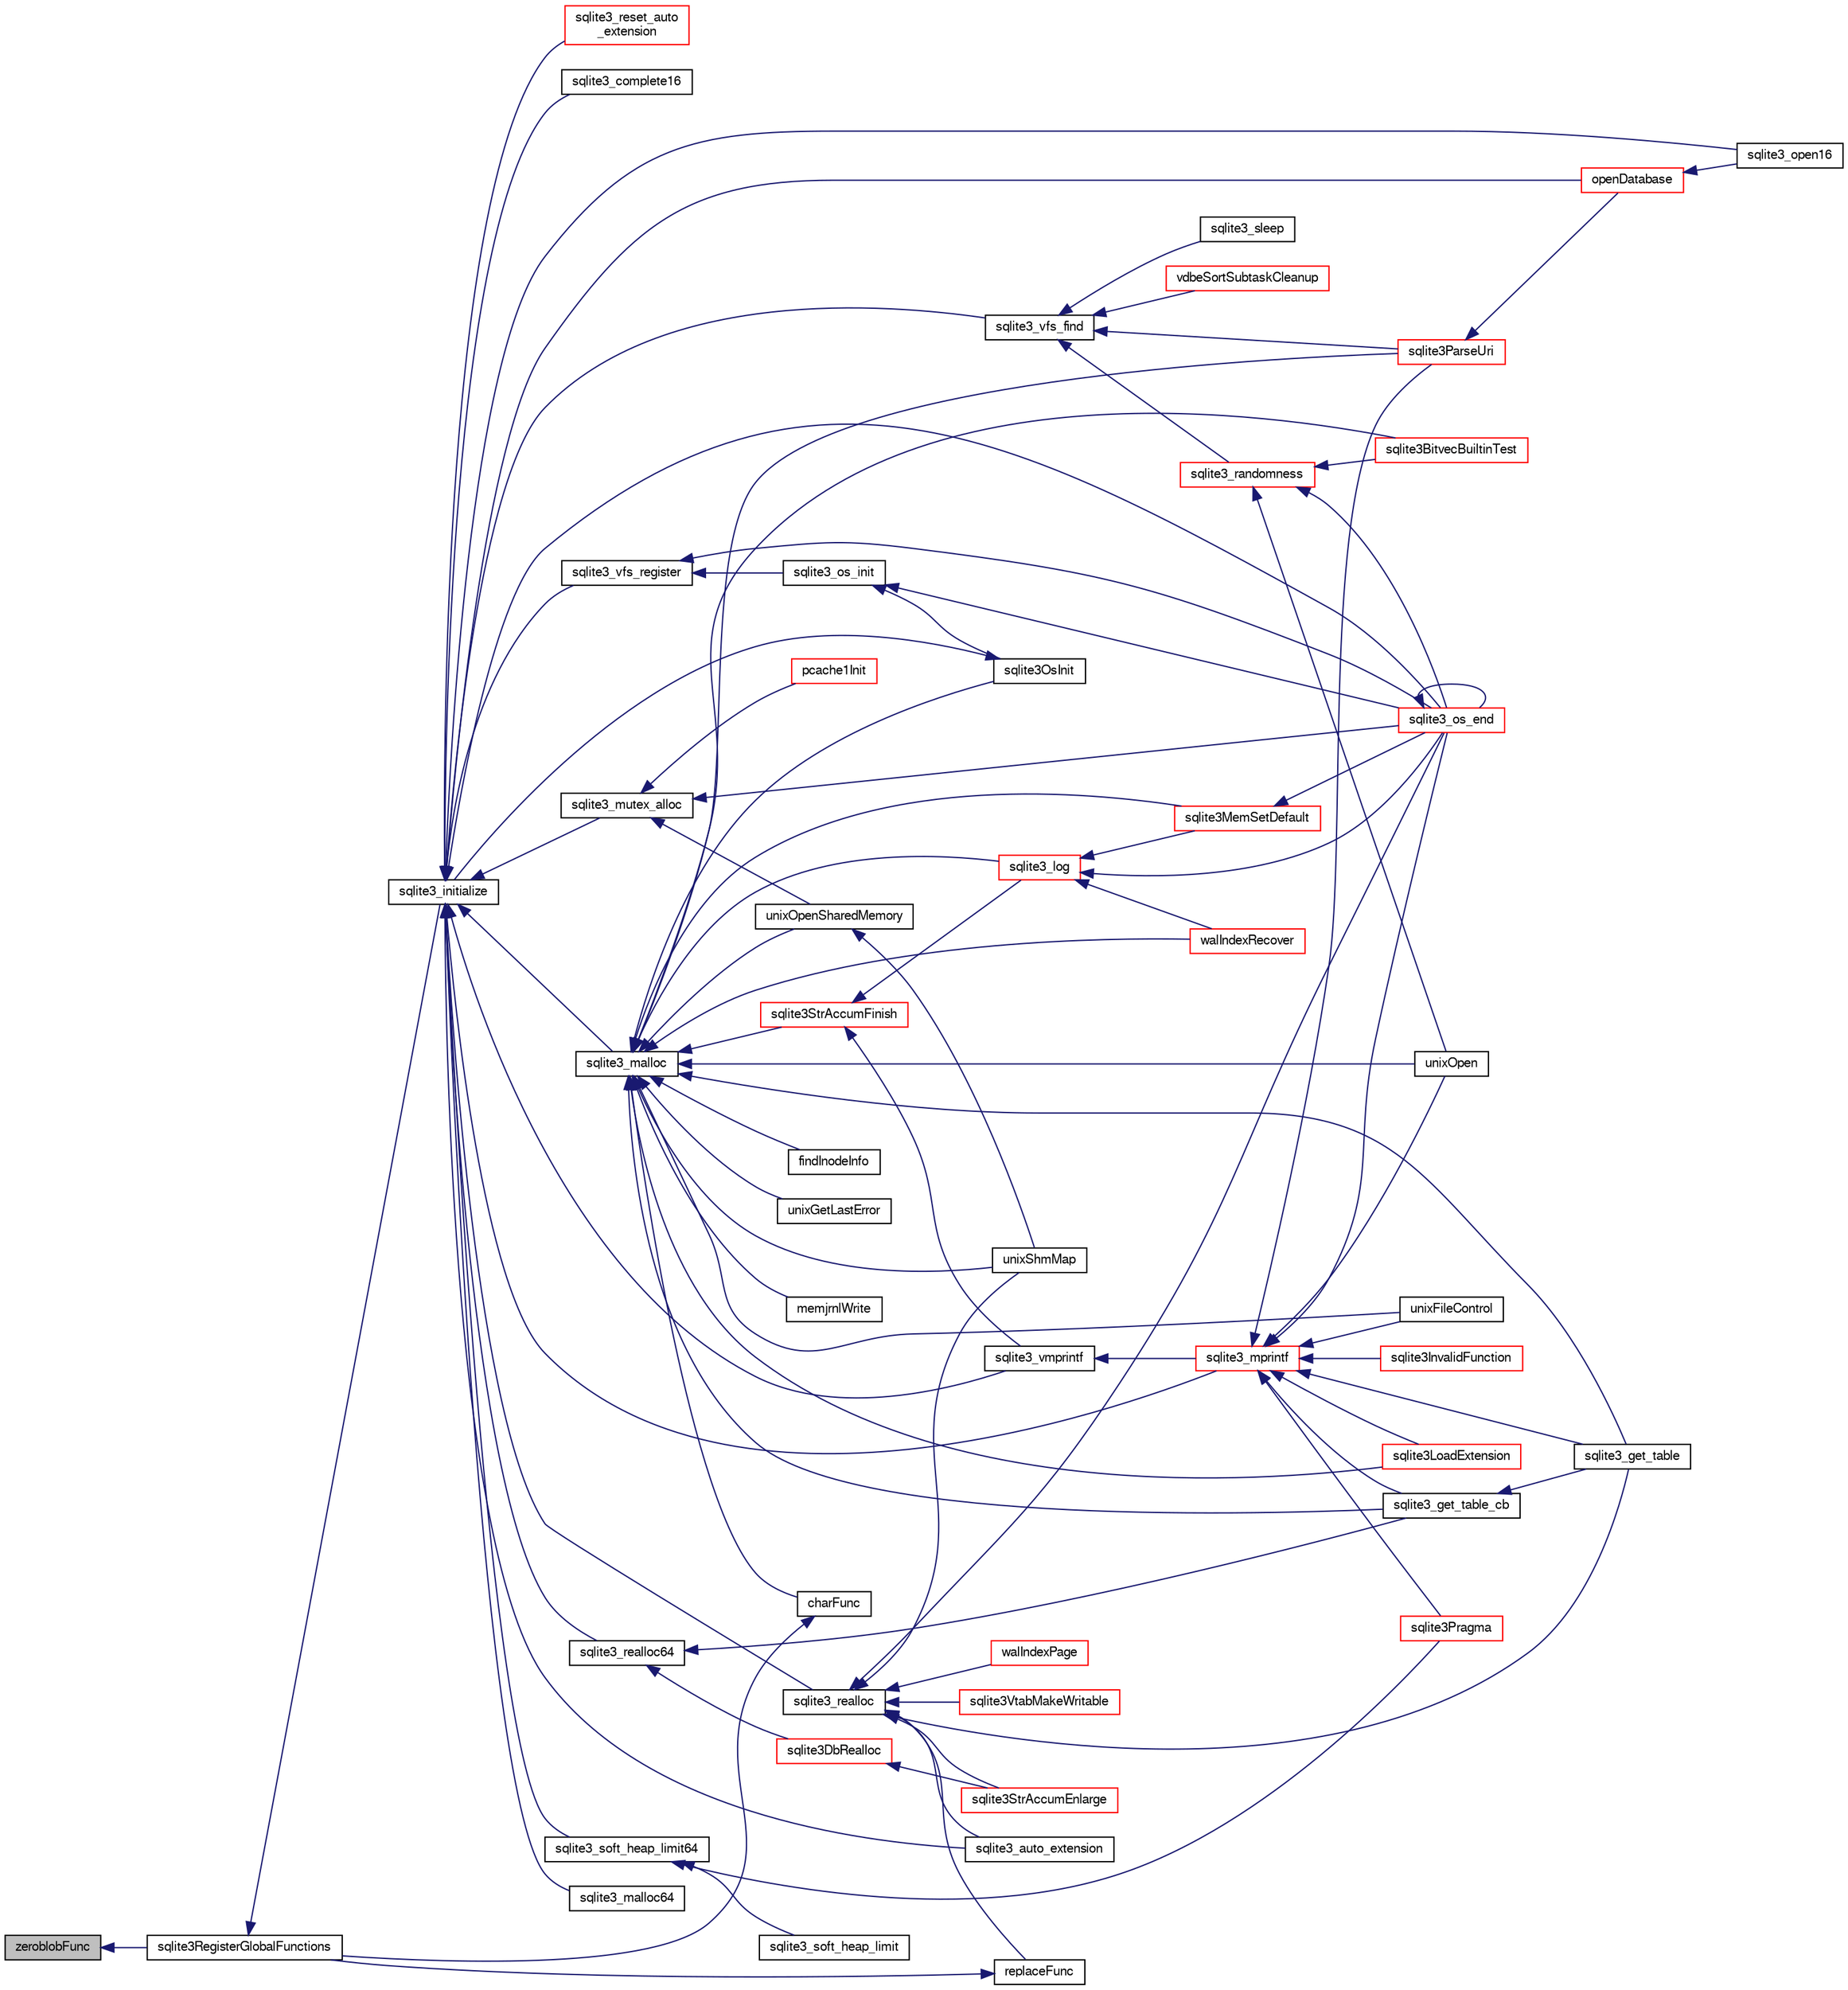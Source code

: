 digraph "zeroblobFunc"
{
  edge [fontname="FreeSans",fontsize="10",labelfontname="FreeSans",labelfontsize="10"];
  node [fontname="FreeSans",fontsize="10",shape=record];
  rankdir="LR";
  Node934270 [label="zeroblobFunc",height=0.2,width=0.4,color="black", fillcolor="grey75", style="filled", fontcolor="black"];
  Node934270 -> Node934271 [dir="back",color="midnightblue",fontsize="10",style="solid",fontname="FreeSans"];
  Node934271 [label="sqlite3RegisterGlobalFunctions",height=0.2,width=0.4,color="black", fillcolor="white", style="filled",URL="$sqlite3_8c.html#a9f75bd111010f29e1b8d74344473c4ec"];
  Node934271 -> Node934272 [dir="back",color="midnightblue",fontsize="10",style="solid",fontname="FreeSans"];
  Node934272 [label="sqlite3_initialize",height=0.2,width=0.4,color="black", fillcolor="white", style="filled",URL="$sqlite3_8h.html#ab0c0ee2d5d4cf8b28e9572296a8861df"];
  Node934272 -> Node934273 [dir="back",color="midnightblue",fontsize="10",style="solid",fontname="FreeSans"];
  Node934273 [label="sqlite3_vfs_find",height=0.2,width=0.4,color="black", fillcolor="white", style="filled",URL="$sqlite3_8h.html#ac201a26de3dfa1d6deb8069eb8d95627"];
  Node934273 -> Node934274 [dir="back",color="midnightblue",fontsize="10",style="solid",fontname="FreeSans"];
  Node934274 [label="sqlite3_randomness",height=0.2,width=0.4,color="red", fillcolor="white", style="filled",URL="$sqlite3_8h.html#aa452ad88657d4606e137b09c4e9315c7"];
  Node934274 -> Node934278 [dir="back",color="midnightblue",fontsize="10",style="solid",fontname="FreeSans"];
  Node934278 [label="unixOpen",height=0.2,width=0.4,color="black", fillcolor="white", style="filled",URL="$sqlite3_8c.html#a8ed5efc47b6e14f7805cd1bb9b215775"];
  Node934274 -> Node934279 [dir="back",color="midnightblue",fontsize="10",style="solid",fontname="FreeSans"];
  Node934279 [label="sqlite3_os_end",height=0.2,width=0.4,color="red", fillcolor="white", style="filled",URL="$sqlite3_8h.html#a2288c95881ecca13d994e42b6a958906"];
  Node934279 -> Node934279 [dir="back",color="midnightblue",fontsize="10",style="solid",fontname="FreeSans"];
  Node934274 -> Node934281 [dir="back",color="midnightblue",fontsize="10",style="solid",fontname="FreeSans"];
  Node934281 [label="sqlite3BitvecBuiltinTest",height=0.2,width=0.4,color="red", fillcolor="white", style="filled",URL="$sqlite3_8c.html#a9b4e3e921ce1ede6f10a9106c034ff9b"];
  Node934273 -> Node934677 [dir="back",color="midnightblue",fontsize="10",style="solid",fontname="FreeSans"];
  Node934677 [label="vdbeSortSubtaskCleanup",height=0.2,width=0.4,color="red", fillcolor="white", style="filled",URL="$sqlite3_8c.html#abc8ce4c3ef58cc10f5b27642aab32b30"];
  Node934273 -> Node934680 [dir="back",color="midnightblue",fontsize="10",style="solid",fontname="FreeSans"];
  Node934680 [label="sqlite3ParseUri",height=0.2,width=0.4,color="red", fillcolor="white", style="filled",URL="$sqlite3_8c.html#aaa912f29a67460d8b2186c97056e8767"];
  Node934680 -> Node934523 [dir="back",color="midnightblue",fontsize="10",style="solid",fontname="FreeSans"];
  Node934523 [label="openDatabase",height=0.2,width=0.4,color="red", fillcolor="white", style="filled",URL="$sqlite3_8c.html#a6a9c3bc3a64234e863413f41db473758"];
  Node934523 -> Node934526 [dir="back",color="midnightblue",fontsize="10",style="solid",fontname="FreeSans"];
  Node934526 [label="sqlite3_open16",height=0.2,width=0.4,color="black", fillcolor="white", style="filled",URL="$sqlite3_8h.html#adbc401bb96713f32e553db32f6f3ca33"];
  Node934273 -> Node934681 [dir="back",color="midnightblue",fontsize="10",style="solid",fontname="FreeSans"];
  Node934681 [label="sqlite3_sleep",height=0.2,width=0.4,color="black", fillcolor="white", style="filled",URL="$sqlite3_8h.html#ad0c133ddbbecb6433f3c6ebef8966efa"];
  Node934272 -> Node934682 [dir="back",color="midnightblue",fontsize="10",style="solid",fontname="FreeSans"];
  Node934682 [label="sqlite3_vfs_register",height=0.2,width=0.4,color="black", fillcolor="white", style="filled",URL="$sqlite3_8h.html#a7184b289ccd4c4c7200589137d88c4ae"];
  Node934682 -> Node934683 [dir="back",color="midnightblue",fontsize="10",style="solid",fontname="FreeSans"];
  Node934683 [label="sqlite3_os_init",height=0.2,width=0.4,color="black", fillcolor="white", style="filled",URL="$sqlite3_8h.html#acebc2290d00a32d3afe2361f2979038b"];
  Node934683 -> Node934684 [dir="back",color="midnightblue",fontsize="10",style="solid",fontname="FreeSans"];
  Node934684 [label="sqlite3OsInit",height=0.2,width=0.4,color="black", fillcolor="white", style="filled",URL="$sqlite3_8c.html#afeaa886fe1ca086a30fd278b1d069762"];
  Node934684 -> Node934272 [dir="back",color="midnightblue",fontsize="10",style="solid",fontname="FreeSans"];
  Node934683 -> Node934279 [dir="back",color="midnightblue",fontsize="10",style="solid",fontname="FreeSans"];
  Node934682 -> Node934279 [dir="back",color="midnightblue",fontsize="10",style="solid",fontname="FreeSans"];
  Node934272 -> Node934685 [dir="back",color="midnightblue",fontsize="10",style="solid",fontname="FreeSans"];
  Node934685 [label="sqlite3_mutex_alloc",height=0.2,width=0.4,color="black", fillcolor="white", style="filled",URL="$sqlite3_8h.html#aa3f89418cd18e99596435c958b29b650"];
  Node934685 -> Node934686 [dir="back",color="midnightblue",fontsize="10",style="solid",fontname="FreeSans"];
  Node934686 [label="unixOpenSharedMemory",height=0.2,width=0.4,color="black", fillcolor="white", style="filled",URL="$sqlite3_8c.html#a30775afa2e08ca6ddc7853326afed7c7"];
  Node934686 -> Node934687 [dir="back",color="midnightblue",fontsize="10",style="solid",fontname="FreeSans"];
  Node934687 [label="unixShmMap",height=0.2,width=0.4,color="black", fillcolor="white", style="filled",URL="$sqlite3_8c.html#aeaa77f0ab08a4f4ee5f86e8c9727e974"];
  Node934685 -> Node934279 [dir="back",color="midnightblue",fontsize="10",style="solid",fontname="FreeSans"];
  Node934685 -> Node934688 [dir="back",color="midnightblue",fontsize="10",style="solid",fontname="FreeSans"];
  Node934688 [label="pcache1Init",height=0.2,width=0.4,color="red", fillcolor="white", style="filled",URL="$sqlite3_8c.html#a05e9c1daf3dd812db1d769b69b20e069"];
  Node934272 -> Node934758 [dir="back",color="midnightblue",fontsize="10",style="solid",fontname="FreeSans"];
  Node934758 [label="sqlite3_soft_heap_limit64",height=0.2,width=0.4,color="black", fillcolor="white", style="filled",URL="$sqlite3_8h.html#ab37b3a4d1652e3acb2c43d1252e6b852"];
  Node934758 -> Node934759 [dir="back",color="midnightblue",fontsize="10",style="solid",fontname="FreeSans"];
  Node934759 [label="sqlite3_soft_heap_limit",height=0.2,width=0.4,color="black", fillcolor="white", style="filled",URL="$sqlite3_8h.html#a18c3472581de3072201723e798524fdc"];
  Node934758 -> Node934366 [dir="back",color="midnightblue",fontsize="10",style="solid",fontname="FreeSans"];
  Node934366 [label="sqlite3Pragma",height=0.2,width=0.4,color="red", fillcolor="white", style="filled",URL="$sqlite3_8c.html#a111391370f58f8e6a6eca51fd34d62ed"];
  Node934272 -> Node934760 [dir="back",color="midnightblue",fontsize="10",style="solid",fontname="FreeSans"];
  Node934760 [label="sqlite3_malloc",height=0.2,width=0.4,color="black", fillcolor="white", style="filled",URL="$sqlite3_8h.html#a510e31845345737f17d86ce0b2328356"];
  Node934760 -> Node934684 [dir="back",color="midnightblue",fontsize="10",style="solid",fontname="FreeSans"];
  Node934760 -> Node934756 [dir="back",color="midnightblue",fontsize="10",style="solid",fontname="FreeSans"];
  Node934756 [label="sqlite3MemSetDefault",height=0.2,width=0.4,color="red", fillcolor="white", style="filled",URL="$sqlite3_8c.html#a162fbfd727e92c5f8f72625b5ff62549"];
  Node934756 -> Node934279 [dir="back",color="midnightblue",fontsize="10",style="solid",fontname="FreeSans"];
  Node934760 -> Node934761 [dir="back",color="midnightblue",fontsize="10",style="solid",fontname="FreeSans"];
  Node934761 [label="sqlite3StrAccumFinish",height=0.2,width=0.4,color="red", fillcolor="white", style="filled",URL="$sqlite3_8c.html#adb7f26b10ac1b847db6f000ef4c2e2ba"];
  Node934761 -> Node934835 [dir="back",color="midnightblue",fontsize="10",style="solid",fontname="FreeSans"];
  Node934835 [label="sqlite3_vmprintf",height=0.2,width=0.4,color="black", fillcolor="white", style="filled",URL="$sqlite3_8h.html#ac240de67ddf003828f16a6d9dd3fa3ca"];
  Node934835 -> Node934836 [dir="back",color="midnightblue",fontsize="10",style="solid",fontname="FreeSans"];
  Node934836 [label="sqlite3_mprintf",height=0.2,width=0.4,color="red", fillcolor="white", style="filled",URL="$sqlite3_8h.html#a9533933e57f7ccbb48c32041ce3a8862"];
  Node934836 -> Node934277 [dir="back",color="midnightblue",fontsize="10",style="solid",fontname="FreeSans"];
  Node934277 [label="unixFileControl",height=0.2,width=0.4,color="black", fillcolor="white", style="filled",URL="$sqlite3_8c.html#ad71f213fa385cc58f307cefd953c03ae"];
  Node934836 -> Node934278 [dir="back",color="midnightblue",fontsize="10",style="solid",fontname="FreeSans"];
  Node934836 -> Node934279 [dir="back",color="midnightblue",fontsize="10",style="solid",fontname="FreeSans"];
  Node934836 -> Node934837 [dir="back",color="midnightblue",fontsize="10",style="solid",fontname="FreeSans"];
  Node934837 [label="sqlite3InvalidFunction",height=0.2,width=0.4,color="red", fillcolor="white", style="filled",URL="$sqlite3_8c.html#af6025be1f4733eabe60702a187c97da9"];
  Node934836 -> Node934839 [dir="back",color="midnightblue",fontsize="10",style="solid",fontname="FreeSans"];
  Node934839 [label="sqlite3LoadExtension",height=0.2,width=0.4,color="red", fillcolor="white", style="filled",URL="$sqlite3_8c.html#a3b46232455de4779a67c63b2c9004245"];
  Node934836 -> Node934366 [dir="back",color="midnightblue",fontsize="10",style="solid",fontname="FreeSans"];
  Node934836 -> Node934842 [dir="back",color="midnightblue",fontsize="10",style="solid",fontname="FreeSans"];
  Node934842 [label="sqlite3_get_table_cb",height=0.2,width=0.4,color="black", fillcolor="white", style="filled",URL="$sqlite3_8c.html#a1dbaba1b543953c0dade97357c5866b1"];
  Node934842 -> Node934482 [dir="back",color="midnightblue",fontsize="10",style="solid",fontname="FreeSans"];
  Node934482 [label="sqlite3_get_table",height=0.2,width=0.4,color="black", fillcolor="white", style="filled",URL="$sqlite3_8h.html#a5effeac4e12df57beaa35c5be1f61579"];
  Node934836 -> Node934482 [dir="back",color="midnightblue",fontsize="10",style="solid",fontname="FreeSans"];
  Node934836 -> Node934680 [dir="back",color="midnightblue",fontsize="10",style="solid",fontname="FreeSans"];
  Node934761 -> Node934946 [dir="back",color="midnightblue",fontsize="10",style="solid",fontname="FreeSans"];
  Node934946 [label="sqlite3_log",height=0.2,width=0.4,color="red", fillcolor="white", style="filled",URL="$sqlite3_8h.html#a298c9699bf9c143662c6b1fec4b2dc3b"];
  Node934946 -> Node934756 [dir="back",color="midnightblue",fontsize="10",style="solid",fontname="FreeSans"];
  Node934946 -> Node934279 [dir="back",color="midnightblue",fontsize="10",style="solid",fontname="FreeSans"];
  Node934946 -> Node934874 [dir="back",color="midnightblue",fontsize="10",style="solid",fontname="FreeSans"];
  Node934874 [label="walIndexRecover",height=0.2,width=0.4,color="red", fillcolor="white", style="filled",URL="$sqlite3_8c.html#ab4ee99f3710323acbeb6c495dd18d205"];
  Node934760 -> Node934946 [dir="back",color="midnightblue",fontsize="10",style="solid",fontname="FreeSans"];
  Node934760 -> Node935025 [dir="back",color="midnightblue",fontsize="10",style="solid",fontname="FreeSans"];
  Node935025 [label="findInodeInfo",height=0.2,width=0.4,color="black", fillcolor="white", style="filled",URL="$sqlite3_8c.html#ac92c39062e69a79c4a62dfd55242c782"];
  Node934760 -> Node934277 [dir="back",color="midnightblue",fontsize="10",style="solid",fontname="FreeSans"];
  Node934760 -> Node934686 [dir="back",color="midnightblue",fontsize="10",style="solid",fontname="FreeSans"];
  Node934760 -> Node934687 [dir="back",color="midnightblue",fontsize="10",style="solid",fontname="FreeSans"];
  Node934760 -> Node934278 [dir="back",color="midnightblue",fontsize="10",style="solid",fontname="FreeSans"];
  Node934760 -> Node934857 [dir="back",color="midnightblue",fontsize="10",style="solid",fontname="FreeSans"];
  Node934857 [label="unixGetLastError",height=0.2,width=0.4,color="black", fillcolor="white", style="filled",URL="$sqlite3_8c.html#aed1e42f49d74b419c3c85b559dd61240"];
  Node934760 -> Node934281 [dir="back",color="midnightblue",fontsize="10",style="solid",fontname="FreeSans"];
  Node934760 -> Node934874 [dir="back",color="midnightblue",fontsize="10",style="solid",fontname="FreeSans"];
  Node934760 -> Node935026 [dir="back",color="midnightblue",fontsize="10",style="solid",fontname="FreeSans"];
  Node935026 [label="memjrnlWrite",height=0.2,width=0.4,color="black", fillcolor="white", style="filled",URL="$sqlite3_8c.html#af8bd7d5d7eafce5542f8de300a120c47"];
  Node934760 -> Node935027 [dir="back",color="midnightblue",fontsize="10",style="solid",fontname="FreeSans"];
  Node935027 [label="charFunc",height=0.2,width=0.4,color="black", fillcolor="white", style="filled",URL="$sqlite3_8c.html#ab9b72ce47fcea3c3b92e816435a0fd91"];
  Node935027 -> Node934271 [dir="back",color="midnightblue",fontsize="10",style="solid",fontname="FreeSans"];
  Node934760 -> Node934839 [dir="back",color="midnightblue",fontsize="10",style="solid",fontname="FreeSans"];
  Node934760 -> Node934842 [dir="back",color="midnightblue",fontsize="10",style="solid",fontname="FreeSans"];
  Node934760 -> Node934482 [dir="back",color="midnightblue",fontsize="10",style="solid",fontname="FreeSans"];
  Node934760 -> Node934680 [dir="back",color="midnightblue",fontsize="10",style="solid",fontname="FreeSans"];
  Node934272 -> Node935028 [dir="back",color="midnightblue",fontsize="10",style="solid",fontname="FreeSans"];
  Node935028 [label="sqlite3_malloc64",height=0.2,width=0.4,color="black", fillcolor="white", style="filled",URL="$sqlite3_8h.html#a12b7ee85e539ea28c130c5c75b96a82a"];
  Node934272 -> Node935029 [dir="back",color="midnightblue",fontsize="10",style="solid",fontname="FreeSans"];
  Node935029 [label="sqlite3_realloc",height=0.2,width=0.4,color="black", fillcolor="white", style="filled",URL="$sqlite3_8h.html#a627f0eeface58024ef47403d8cc76b35"];
  Node935029 -> Node935030 [dir="back",color="midnightblue",fontsize="10",style="solid",fontname="FreeSans"];
  Node935030 [label="sqlite3StrAccumEnlarge",height=0.2,width=0.4,color="red", fillcolor="white", style="filled",URL="$sqlite3_8c.html#a38976500a97c69d65086eeccca82dd96"];
  Node935029 -> Node934687 [dir="back",color="midnightblue",fontsize="10",style="solid",fontname="FreeSans"];
  Node935029 -> Node934279 [dir="back",color="midnightblue",fontsize="10",style="solid",fontname="FreeSans"];
  Node935029 -> Node935036 [dir="back",color="midnightblue",fontsize="10",style="solid",fontname="FreeSans"];
  Node935036 [label="walIndexPage",height=0.2,width=0.4,color="red", fillcolor="white", style="filled",URL="$sqlite3_8c.html#affd3251fd1aa1218170d421177256e24"];
  Node935029 -> Node934899 [dir="back",color="midnightblue",fontsize="10",style="solid",fontname="FreeSans"];
  Node934899 [label="replaceFunc",height=0.2,width=0.4,color="black", fillcolor="white", style="filled",URL="$sqlite3_8c.html#a752b98a7c55d204c397a4902b49b1ce4"];
  Node934899 -> Node934271 [dir="back",color="midnightblue",fontsize="10",style="solid",fontname="FreeSans"];
  Node935029 -> Node935045 [dir="back",color="midnightblue",fontsize="10",style="solid",fontname="FreeSans"];
  Node935045 [label="sqlite3_auto_extension",height=0.2,width=0.4,color="black", fillcolor="white", style="filled",URL="$sqlite3_8h.html#a85a95b45e94f6bcd52aa39b6acdb36d7"];
  Node935029 -> Node934482 [dir="back",color="midnightblue",fontsize="10",style="solid",fontname="FreeSans"];
  Node935029 -> Node935046 [dir="back",color="midnightblue",fontsize="10",style="solid",fontname="FreeSans"];
  Node935046 [label="sqlite3VtabMakeWritable",height=0.2,width=0.4,color="red", fillcolor="white", style="filled",URL="$sqlite3_8c.html#a58c646608238d2619371c3e8b6bc0d86"];
  Node934272 -> Node935047 [dir="back",color="midnightblue",fontsize="10",style="solid",fontname="FreeSans"];
  Node935047 [label="sqlite3_realloc64",height=0.2,width=0.4,color="black", fillcolor="white", style="filled",URL="$sqlite3_8h.html#afe88c85e9f864a3fd92941cad197245d"];
  Node935047 -> Node935048 [dir="back",color="midnightblue",fontsize="10",style="solid",fontname="FreeSans"];
  Node935048 [label="sqlite3DbRealloc",height=0.2,width=0.4,color="red", fillcolor="white", style="filled",URL="$sqlite3_8c.html#ae028f4902a9d29bcaf310ff289ee87dc"];
  Node935048 -> Node935030 [dir="back",color="midnightblue",fontsize="10",style="solid",fontname="FreeSans"];
  Node935047 -> Node934842 [dir="back",color="midnightblue",fontsize="10",style="solid",fontname="FreeSans"];
  Node934272 -> Node934835 [dir="back",color="midnightblue",fontsize="10",style="solid",fontname="FreeSans"];
  Node934272 -> Node934836 [dir="back",color="midnightblue",fontsize="10",style="solid",fontname="FreeSans"];
  Node934272 -> Node934279 [dir="back",color="midnightblue",fontsize="10",style="solid",fontname="FreeSans"];
  Node934272 -> Node935045 [dir="back",color="midnightblue",fontsize="10",style="solid",fontname="FreeSans"];
  Node934272 -> Node935146 [dir="back",color="midnightblue",fontsize="10",style="solid",fontname="FreeSans"];
  Node935146 [label="sqlite3_reset_auto\l_extension",height=0.2,width=0.4,color="red", fillcolor="white", style="filled",URL="$sqlite3_8h.html#ac33f4064ae6690cada7bdc89e8153ffc"];
  Node934272 -> Node935012 [dir="back",color="midnightblue",fontsize="10",style="solid",fontname="FreeSans"];
  Node935012 [label="sqlite3_complete16",height=0.2,width=0.4,color="black", fillcolor="white", style="filled",URL="$sqlite3_8h.html#a3260341c2ef82787acca48414a1d03a1"];
  Node934272 -> Node934523 [dir="back",color="midnightblue",fontsize="10",style="solid",fontname="FreeSans"];
  Node934272 -> Node934526 [dir="back",color="midnightblue",fontsize="10",style="solid",fontname="FreeSans"];
}
